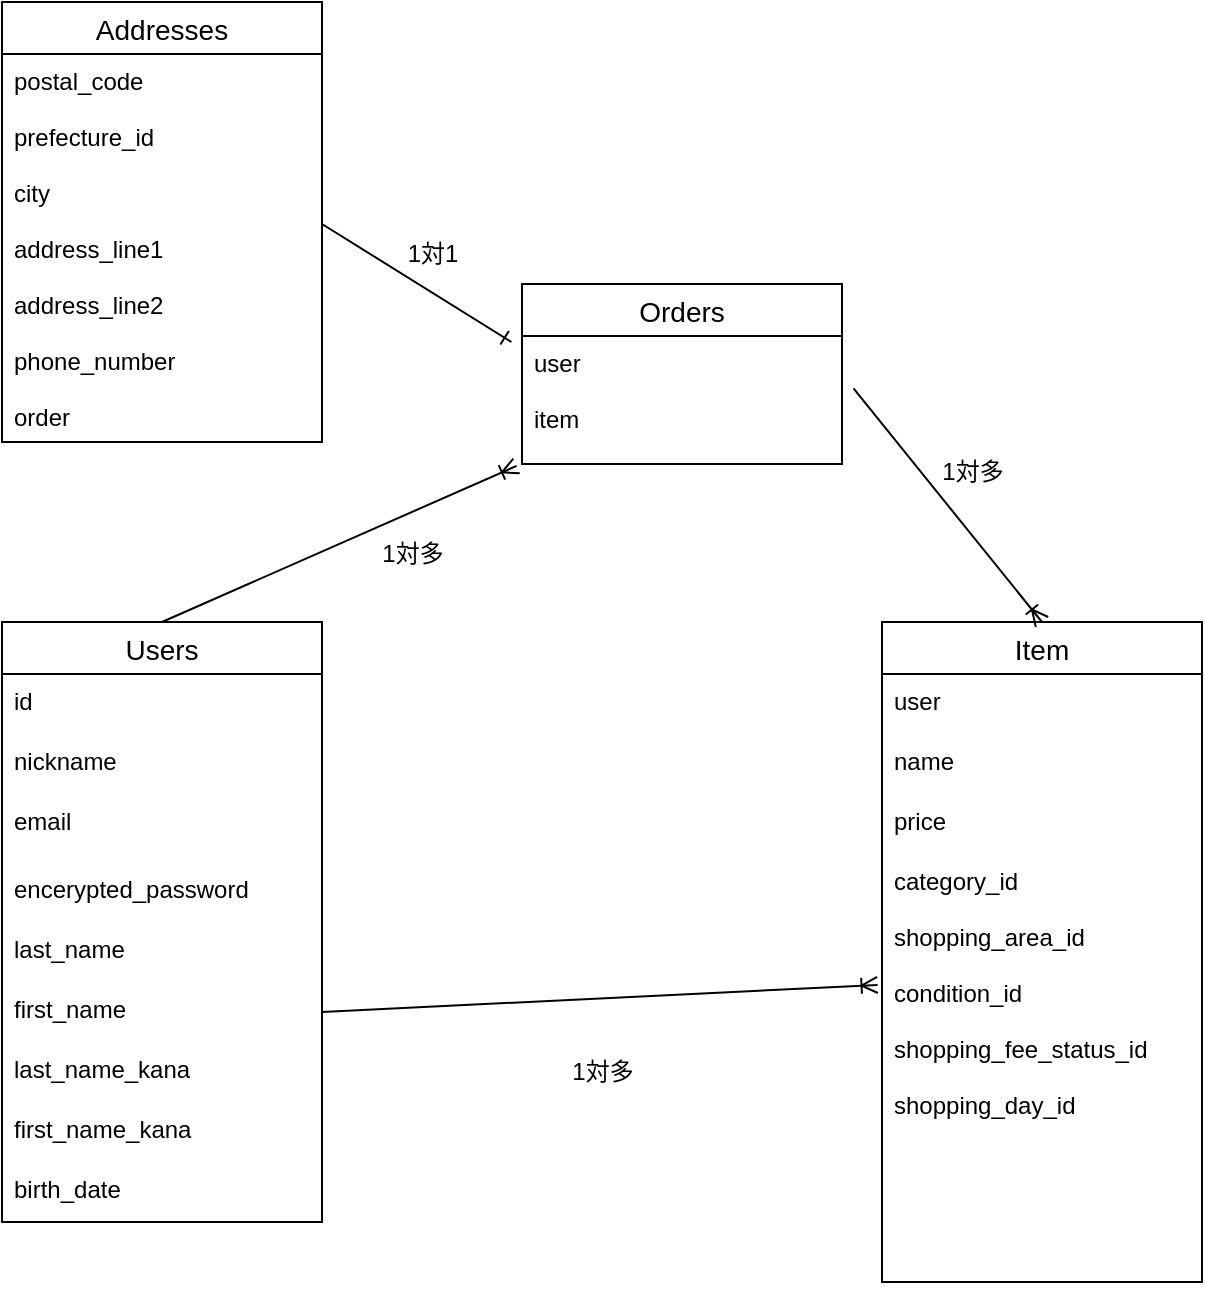 <mxfile>
    <diagram id="9uJSoQO5eA_oCjiuqBVt" name="ページ1">
        <mxGraphModel dx="917" dy="860" grid="1" gridSize="10" guides="1" tooltips="1" connect="1" arrows="1" fold="1" page="1" pageScale="1" pageWidth="827" pageHeight="1169" math="0" shadow="0">
            <root>
                <mxCell id="0"/>
                <mxCell id="1" parent="0"/>
                <mxCell id="42" value="Users" style="swimlane;fontStyle=0;childLayout=stackLayout;horizontal=1;startSize=26;horizontalStack=0;resizeParent=1;resizeParentMax=0;resizeLast=0;collapsible=1;marginBottom=0;align=center;fontSize=14;" vertex="1" parent="1">
                    <mxGeometry x="100" y="359" width="160" height="300" as="geometry"/>
                </mxCell>
                <mxCell id="43" value="id" style="text;strokeColor=none;fillColor=none;spacingLeft=4;spacingRight=4;overflow=hidden;rotatable=0;points=[[0,0.5],[1,0.5]];portConstraint=eastwest;fontSize=12;" vertex="1" parent="42">
                    <mxGeometry y="26" width="160" height="30" as="geometry"/>
                </mxCell>
                <mxCell id="59" value="nickname" style="text;strokeColor=none;fillColor=none;spacingLeft=4;spacingRight=4;overflow=hidden;rotatable=0;points=[[0,0.5],[1,0.5]];portConstraint=eastwest;fontSize=12;" vertex="1" parent="42">
                    <mxGeometry y="56" width="160" height="244" as="geometry"/>
                </mxCell>
                <mxCell id="46" value="Item" style="swimlane;fontStyle=0;childLayout=stackLayout;horizontal=1;startSize=26;horizontalStack=0;resizeParent=1;resizeParentMax=0;resizeLast=0;collapsible=1;marginBottom=0;align=center;fontSize=14;" vertex="1" parent="1">
                    <mxGeometry x="540" y="359" width="160" height="330" as="geometry"/>
                </mxCell>
                <mxCell id="47" value="user" style="text;strokeColor=none;fillColor=none;spacingLeft=4;spacingRight=4;overflow=hidden;rotatable=0;points=[[0,0.5],[1,0.5]];portConstraint=eastwest;fontSize=12;" vertex="1" parent="46">
                    <mxGeometry y="26" width="160" height="30" as="geometry"/>
                </mxCell>
                <mxCell id="48" value="name" style="text;strokeColor=none;fillColor=none;spacingLeft=4;spacingRight=4;overflow=hidden;rotatable=0;points=[[0,0.5],[1,0.5]];portConstraint=eastwest;fontSize=12;" vertex="1" parent="46">
                    <mxGeometry y="56" width="160" height="30" as="geometry"/>
                </mxCell>
                <mxCell id="87" value="price" style="text;strokeColor=none;fillColor=none;spacingLeft=4;spacingRight=4;overflow=hidden;rotatable=0;points=[[0,0.5],[1,0.5]];portConstraint=eastwest;fontSize=12;" vertex="1" parent="46">
                    <mxGeometry y="86" width="160" height="30" as="geometry"/>
                </mxCell>
                <mxCell id="49" value="category_id&#10;&#10;shopping_area_id&#10;&#10;condition_id&#10;&#10;shopping_fee_status_id&#10;&#10;shopping_day_id&#10;" style="text;strokeColor=none;fillColor=none;spacingLeft=4;spacingRight=4;overflow=hidden;rotatable=0;points=[[0,0.5],[1,0.5]];portConstraint=eastwest;fontSize=12;" vertex="1" parent="46">
                    <mxGeometry y="116" width="160" height="214" as="geometry"/>
                </mxCell>
                <mxCell id="50" value="Orders" style="swimlane;fontStyle=0;childLayout=stackLayout;horizontal=1;startSize=26;horizontalStack=0;resizeParent=1;resizeParentMax=0;resizeLast=0;collapsible=1;marginBottom=0;align=center;fontSize=14;" vertex="1" parent="1">
                    <mxGeometry x="360" y="190" width="160" height="90" as="geometry"/>
                </mxCell>
                <mxCell id="51" value="user&#10;&#10;item" style="text;strokeColor=none;fillColor=none;spacingLeft=4;spacingRight=4;overflow=hidden;rotatable=0;points=[[0,0.5],[1,0.5]];portConstraint=eastwest;fontSize=12;" vertex="1" parent="50">
                    <mxGeometry y="26" width="160" height="64" as="geometry"/>
                </mxCell>
                <mxCell id="55" style="edgeStyle=none;html=1;exitX=0.5;exitY=0;exitDx=0;exitDy=0;endArrow=ERoneToMany;endFill=0;entryX=-0.017;entryY=1.015;entryDx=0;entryDy=0;entryPerimeter=0;" edge="1" parent="1" source="42" target="51">
                    <mxGeometry relative="1" as="geometry">
                        <mxPoint x="260" y="245" as="sourcePoint"/>
                        <mxPoint x="320" y="284" as="targetPoint"/>
                        <Array as="points"/>
                    </mxGeometry>
                </mxCell>
                <mxCell id="56" style="edgeStyle=none;html=1;exitX=1.036;exitY=0.41;exitDx=0;exitDy=0;entryX=0.5;entryY=0;entryDx=0;entryDy=0;exitPerimeter=0;endArrow=ERoneToMany;endFill=0;" edge="1" parent="1" source="51" target="46">
                    <mxGeometry relative="1" as="geometry">
                        <mxPoint x="540" y="245" as="sourcePoint"/>
                        <mxPoint x="620" y="334" as="targetPoint"/>
                    </mxGeometry>
                </mxCell>
                <mxCell id="57" value="encerypted_password" style="text;strokeColor=none;fillColor=none;spacingLeft=4;spacingRight=4;overflow=hidden;rotatable=0;points=[[0,0.5],[1,0.5]];portConstraint=eastwest;fontSize=12;" vertex="1" parent="1">
                    <mxGeometry x="100" y="479" width="160" height="185" as="geometry"/>
                </mxCell>
                <mxCell id="62" value="email" style="text;strokeColor=none;fillColor=none;spacingLeft=4;spacingRight=4;overflow=hidden;rotatable=0;points=[[0,0.5],[1,0.5]];portConstraint=eastwest;fontSize=12;" vertex="1" parent="1">
                    <mxGeometry x="100" y="445" width="160" height="209" as="geometry"/>
                </mxCell>
                <mxCell id="78" value="last_name" style="text;strokeColor=none;fillColor=none;spacingLeft=4;spacingRight=4;overflow=hidden;rotatable=0;points=[[0,0.5],[1,0.5]];portConstraint=eastwest;fontSize=12;" vertex="1" parent="1">
                    <mxGeometry x="100" y="509" width="160" height="70" as="geometry"/>
                </mxCell>
                <mxCell id="79" value="first_name" style="text;strokeColor=none;fillColor=none;spacingLeft=4;spacingRight=4;overflow=hidden;rotatable=0;points=[[0,0.5],[1,0.5]];portConstraint=eastwest;fontSize=12;" vertex="1" parent="1">
                    <mxGeometry x="100" y="539" width="160" height="30" as="geometry"/>
                </mxCell>
                <mxCell id="80" value="last_name_kana" style="text;strokeColor=none;fillColor=none;spacingLeft=4;spacingRight=4;overflow=hidden;rotatable=0;points=[[0,0.5],[1,0.5]];portConstraint=eastwest;fontSize=12;" vertex="1" parent="1">
                    <mxGeometry x="100" y="569" width="160" height="30" as="geometry"/>
                </mxCell>
                <mxCell id="81" value="first_name_kana" style="text;strokeColor=none;fillColor=none;spacingLeft=4;spacingRight=4;overflow=hidden;rotatable=0;points=[[0,0.5],[1,0.5]];portConstraint=eastwest;fontSize=12;" vertex="1" parent="1">
                    <mxGeometry x="100" y="599" width="160" height="30" as="geometry"/>
                </mxCell>
                <mxCell id="82" value="birth_date" style="text;strokeColor=none;fillColor=none;spacingLeft=4;spacingRight=4;overflow=hidden;rotatable=0;points=[[0,0.5],[1,0.5]];portConstraint=eastwest;fontSize=12;" vertex="1" parent="1">
                    <mxGeometry x="100" y="629" width="160" height="30" as="geometry"/>
                </mxCell>
                <mxCell id="88" style="edgeStyle=none;html=1;exitX=1;exitY=0.5;exitDx=0;exitDy=0;entryX=-0.014;entryY=0.306;entryDx=0;entryDy=0;entryPerimeter=0;endArrow=ERoneToMany;endFill=0;" edge="1" parent="1" source="79" target="49">
                    <mxGeometry relative="1" as="geometry">
                        <mxPoint x="260" y="514" as="sourcePoint"/>
                        <mxPoint x="530" y="554" as="targetPoint"/>
                    </mxGeometry>
                </mxCell>
                <mxCell id="90" value="1対多" style="text;html=1;align=center;verticalAlign=middle;resizable=0;points=[];autosize=1;strokeColor=none;fillColor=none;" vertex="1" parent="1">
                    <mxGeometry x="280" y="310" width="50" height="30" as="geometry"/>
                </mxCell>
                <mxCell id="91" value="1対多" style="text;html=1;align=center;verticalAlign=middle;resizable=0;points=[];autosize=1;strokeColor=none;fillColor=none;" vertex="1" parent="1">
                    <mxGeometry x="560" y="269" width="50" height="30" as="geometry"/>
                </mxCell>
                <mxCell id="92" value="1対多" style="text;html=1;align=center;verticalAlign=middle;resizable=0;points=[];autosize=1;strokeColor=none;fillColor=none;" vertex="1" parent="1">
                    <mxGeometry x="375" y="569" width="50" height="30" as="geometry"/>
                </mxCell>
                <mxCell id="93" value="Addresses" style="swimlane;fontStyle=0;childLayout=stackLayout;horizontal=1;startSize=26;horizontalStack=0;resizeParent=1;resizeParentMax=0;resizeLast=0;collapsible=1;marginBottom=0;align=center;fontSize=14;" vertex="1" parent="1">
                    <mxGeometry x="100" y="49" width="160" height="220" as="geometry"/>
                </mxCell>
                <mxCell id="94" value="postal_code&#10;&#10;prefecture_id&#10;&#10;city&#10;&#10;address_line1&#10;&#10;address_line2&#10;&#10;phone_number&#10;&#10;order" style="text;strokeColor=none;fillColor=none;spacingLeft=4;spacingRight=4;overflow=hidden;rotatable=0;points=[[0,0.5],[1,0.5]];portConstraint=eastwest;fontSize=12;" vertex="1" parent="93">
                    <mxGeometry y="26" width="160" height="194" as="geometry"/>
                </mxCell>
                <mxCell id="96" style="edgeStyle=none;html=1;exitX=1.036;exitY=0.41;exitDx=0;exitDy=0;entryX=-0.033;entryY=0.047;entryDx=0;entryDy=0;exitPerimeter=0;endArrow=ERone;endFill=0;entryPerimeter=0;" edge="1" parent="1" target="51">
                    <mxGeometry relative="1" as="geometry">
                        <mxPoint x="260" y="160" as="sourcePoint"/>
                        <mxPoint x="354.24" y="256.26" as="targetPoint"/>
                    </mxGeometry>
                </mxCell>
                <mxCell id="97" value="1対1" style="text;html=1;align=center;verticalAlign=middle;resizable=0;points=[];autosize=1;strokeColor=none;fillColor=none;" vertex="1" parent="1">
                    <mxGeometry x="290" y="160" width="50" height="30" as="geometry"/>
                </mxCell>
            </root>
        </mxGraphModel>
    </diagram>
</mxfile>